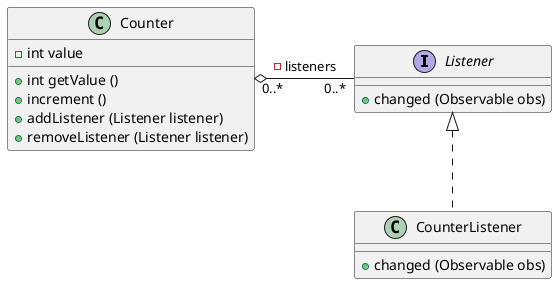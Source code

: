 @startuml
interface Listener {
    + changed (Observable obs)
}
class CounterListener implements Listener {
    + changed (Observable obs)
}
class Counter {
    - int value
    + int getValue ()
    + increment ()
    + addListener (Listener listener)
    + removeListener (Listener listener)
}
Counter -[hidden]> Listener
Counter "0..*" o-- "0..*" Listener : - listeners
@enduml